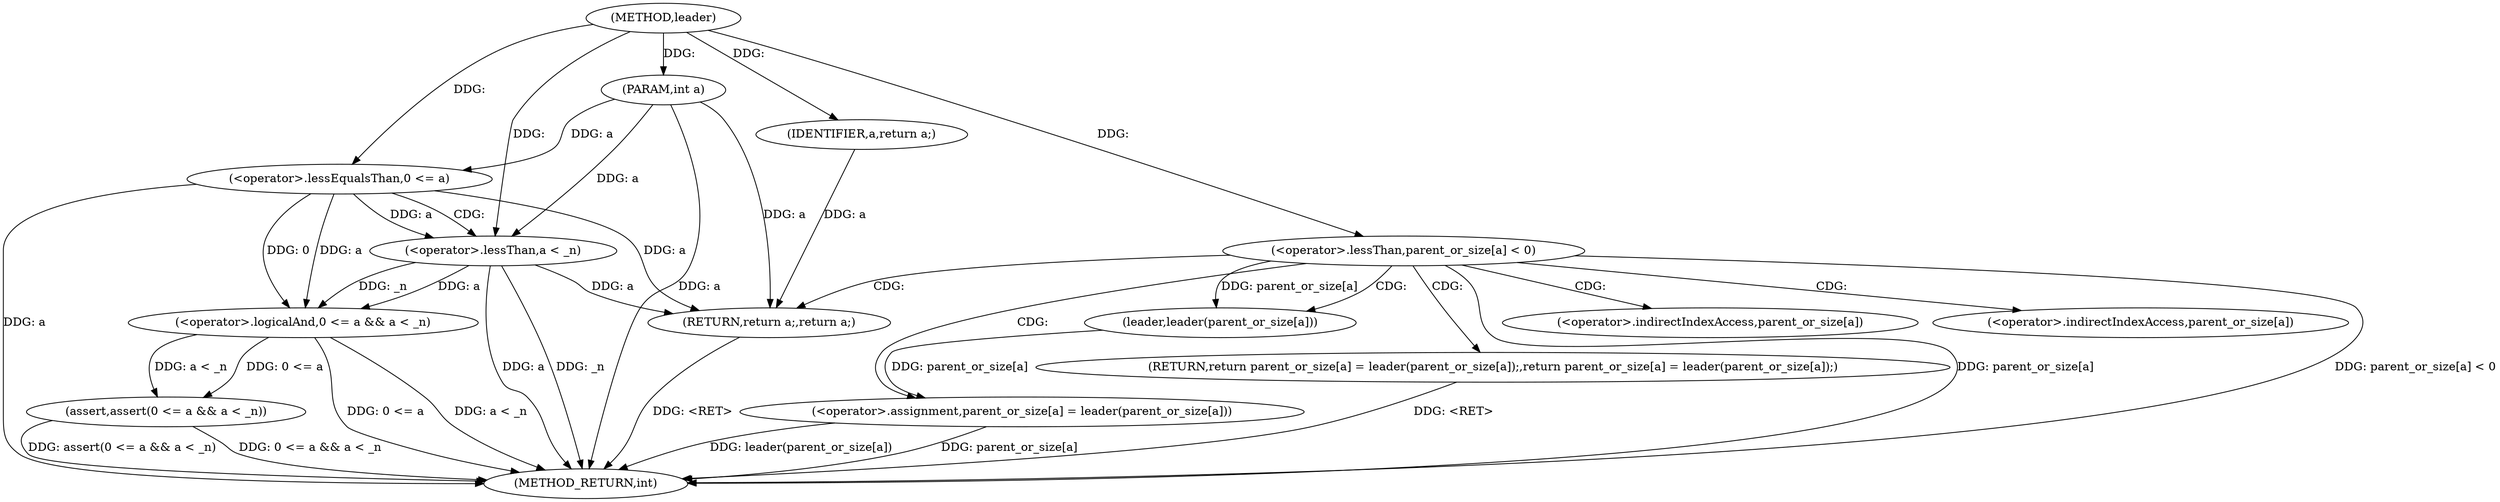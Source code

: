 digraph "leader" {  
"1002932" [label = "(METHOD,leader)" ]
"1002960" [label = "(METHOD_RETURN,int)" ]
"1002933" [label = "(PARAM,int a)" ]
"1002935" [label = "(assert,assert(0 <= a && a < _n))" ]
"1002951" [label = "(RETURN,return parent_or_size[a] = leader(parent_or_size[a]);,return parent_or_size[a] = leader(parent_or_size[a]);)" ]
"1002944" [label = "(<operator>.lessThan,parent_or_size[a] < 0)" ]
"1002949" [label = "(RETURN,return a;,return a;)" ]
"1002952" [label = "(<operator>.assignment,parent_or_size[a] = leader(parent_or_size[a]))" ]
"1002936" [label = "(<operator>.logicalAnd,0 <= a && a < _n)" ]
"1002950" [label = "(IDENTIFIER,a,return a;)" ]
"1002937" [label = "(<operator>.lessEqualsThan,0 <= a)" ]
"1002940" [label = "(<operator>.lessThan,a < _n)" ]
"1002956" [label = "(leader,leader(parent_or_size[a]))" ]
"1002953" [label = "(<operator>.indirectIndexAccess,parent_or_size[a])" ]
"1002957" [label = "(<operator>.indirectIndexAccess,parent_or_size[a])" ]
  "1002951" -> "1002960"  [ label = "DDG: <RET>"] 
  "1002933" -> "1002960"  [ label = "DDG: a"] 
  "1002937" -> "1002960"  [ label = "DDG: a"] 
  "1002936" -> "1002960"  [ label = "DDG: 0 <= a"] 
  "1002940" -> "1002960"  [ label = "DDG: a"] 
  "1002936" -> "1002960"  [ label = "DDG: a < _n"] 
  "1002935" -> "1002960"  [ label = "DDG: 0 <= a && a < _n"] 
  "1002935" -> "1002960"  [ label = "DDG: assert(0 <= a && a < _n)"] 
  "1002944" -> "1002960"  [ label = "DDG: parent_or_size[a]"] 
  "1002944" -> "1002960"  [ label = "DDG: parent_or_size[a] < 0"] 
  "1002952" -> "1002960"  [ label = "DDG: parent_or_size[a]"] 
  "1002952" -> "1002960"  [ label = "DDG: leader(parent_or_size[a])"] 
  "1002949" -> "1002960"  [ label = "DDG: <RET>"] 
  "1002940" -> "1002960"  [ label = "DDG: _n"] 
  "1002932" -> "1002933"  [ label = "DDG: "] 
  "1002936" -> "1002935"  [ label = "DDG: a < _n"] 
  "1002936" -> "1002935"  [ label = "DDG: 0 <= a"] 
  "1002950" -> "1002949"  [ label = "DDG: a"] 
  "1002937" -> "1002949"  [ label = "DDG: a"] 
  "1002940" -> "1002949"  [ label = "DDG: a"] 
  "1002933" -> "1002949"  [ label = "DDG: a"] 
  "1002956" -> "1002952"  [ label = "DDG: parent_or_size[a]"] 
  "1002937" -> "1002936"  [ label = "DDG: a"] 
  "1002937" -> "1002936"  [ label = "DDG: 0"] 
  "1002940" -> "1002936"  [ label = "DDG: a"] 
  "1002940" -> "1002936"  [ label = "DDG: _n"] 
  "1002932" -> "1002944"  [ label = "DDG: "] 
  "1002932" -> "1002950"  [ label = "DDG: "] 
  "1002932" -> "1002937"  [ label = "DDG: "] 
  "1002933" -> "1002937"  [ label = "DDG: a"] 
  "1002937" -> "1002940"  [ label = "DDG: a"] 
  "1002933" -> "1002940"  [ label = "DDG: a"] 
  "1002932" -> "1002940"  [ label = "DDG: "] 
  "1002944" -> "1002956"  [ label = "DDG: parent_or_size[a]"] 
  "1002944" -> "1002957"  [ label = "CDG: "] 
  "1002944" -> "1002952"  [ label = "CDG: "] 
  "1002944" -> "1002956"  [ label = "CDG: "] 
  "1002944" -> "1002949"  [ label = "CDG: "] 
  "1002944" -> "1002951"  [ label = "CDG: "] 
  "1002944" -> "1002953"  [ label = "CDG: "] 
  "1002937" -> "1002940"  [ label = "CDG: "] 
}
